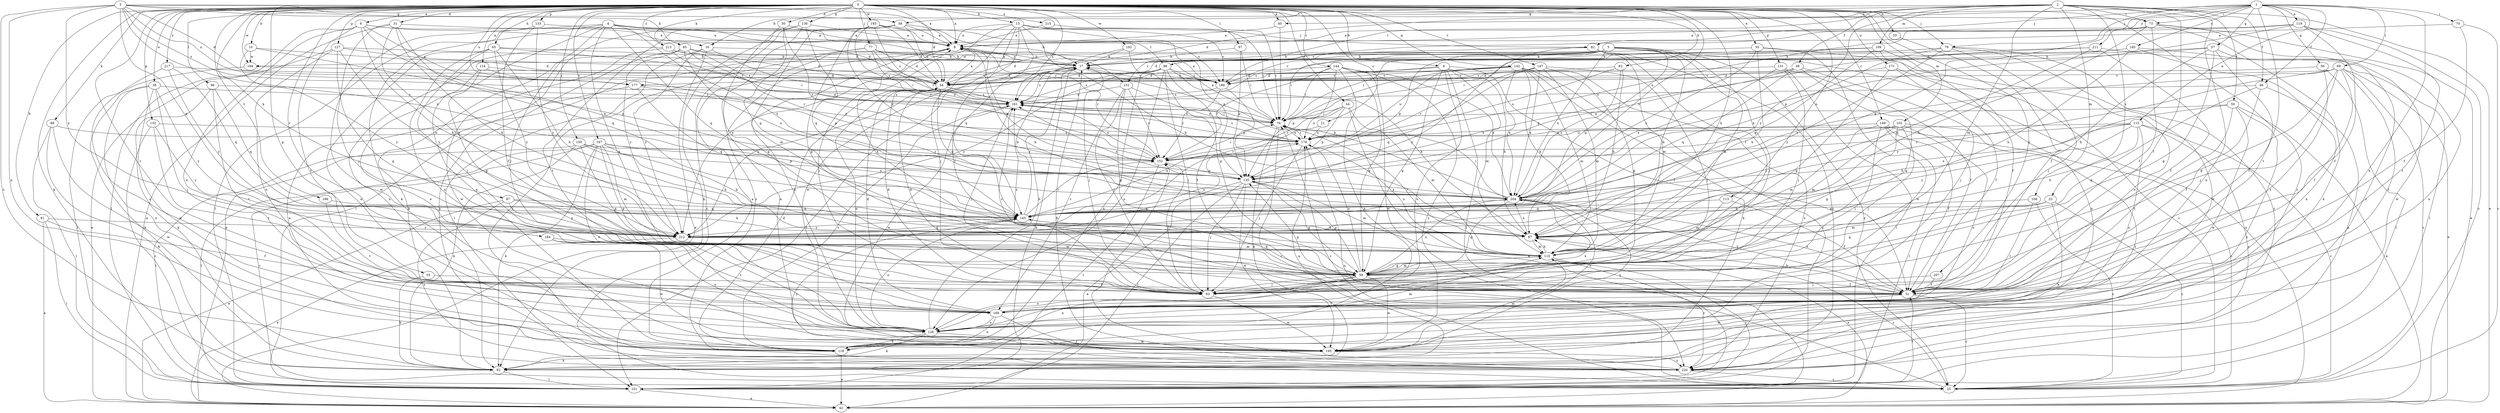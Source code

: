 strict digraph  {
0;
1;
2;
3;
4;
5;
6;
8;
9;
10;
15;
16;
17;
21;
23;
25;
30;
31;
33;
34;
35;
38;
40;
42;
44;
46;
49;
50;
51;
55;
56;
57;
58;
59;
61;
62;
65;
67;
69;
70;
73;
76;
77;
79;
82;
83;
85;
87;
88;
92;
96;
97;
98;
101;
102;
108;
109;
110;
113;
114;
115;
118;
119;
126;
127;
131;
132;
133;
135;
136;
142;
143;
144;
147;
149;
150;
151;
152;
161;
166;
167;
169;
171;
177;
178;
184;
185;
186;
192;
193;
194;
195;
204;
207;
211;
212;
213;
215;
217;
220;
0 -> 6  [label=a];
0 -> 8  [label=a];
0 -> 9  [label=b];
0 -> 10  [label=b];
0 -> 15  [label=b];
0 -> 21  [label=c];
0 -> 30  [label=d];
0 -> 31  [label=d];
0 -> 33  [label=d];
0 -> 34  [label=d];
0 -> 35  [label=e];
0 -> 38  [label=e];
0 -> 40  [label=e];
0 -> 44  [label=f];
0 -> 55  [label=g];
0 -> 61  [label=h];
0 -> 62  [label=h];
0 -> 65  [label=h];
0 -> 67  [label=h];
0 -> 77  [label=j];
0 -> 79  [label=j];
0 -> 85  [label=k];
0 -> 87  [label=k];
0 -> 88  [label=k];
0 -> 92  [label=k];
0 -> 96  [label=l];
0 -> 97  [label=l];
0 -> 102  [label=m];
0 -> 113  [label=n];
0 -> 114  [label=n];
0 -> 127  [label=p];
0 -> 131  [label=p];
0 -> 132  [label=p];
0 -> 133  [label=p];
0 -> 136  [label=q];
0 -> 142  [label=q];
0 -> 144  [label=r];
0 -> 147  [label=r];
0 -> 149  [label=r];
0 -> 150  [label=r];
0 -> 161  [label=s];
0 -> 166  [label=t];
0 -> 167  [label=t];
0 -> 169  [label=t];
0 -> 171  [label=u];
0 -> 177  [label=u];
0 -> 184  [label=v];
0 -> 192  [label=w];
0 -> 193  [label=w];
0 -> 194  [label=w];
0 -> 204  [label=x];
0 -> 207  [label=y];
0 -> 213  [label=z];
0 -> 215  [label=z];
0 -> 217  [label=z];
0 -> 220  [label=z];
1 -> 34  [label=d];
1 -> 46  [label=f];
1 -> 56  [label=g];
1 -> 57  [label=g];
1 -> 69  [label=i];
1 -> 70  [label=i];
1 -> 73  [label=i];
1 -> 79  [label=j];
1 -> 82  [label=j];
1 -> 115  [label=n];
1 -> 119  [label=o];
1 -> 126  [label=o];
1 -> 143  [label=q];
1 -> 169  [label=t];
1 -> 185  [label=v];
1 -> 211  [label=y];
2 -> 16  [label=b];
2 -> 23  [label=c];
2 -> 40  [label=e];
2 -> 42  [label=e];
2 -> 46  [label=f];
2 -> 49  [label=f];
2 -> 50  [label=f];
2 -> 51  [label=f];
2 -> 58  [label=g];
2 -> 73  [label=i];
2 -> 98  [label=l];
2 -> 108  [label=m];
2 -> 109  [label=m];
2 -> 110  [label=m];
2 -> 118  [label=n];
2 -> 212  [label=y];
3 -> 8  [label=a];
3 -> 16  [label=b];
3 -> 34  [label=d];
3 -> 58  [label=g];
3 -> 73  [label=i];
3 -> 118  [label=n];
3 -> 143  [label=q];
3 -> 161  [label=s];
3 -> 177  [label=u];
3 -> 204  [label=x];
3 -> 212  [label=y];
3 -> 220  [label=z];
4 -> 59  [label=g];
4 -> 82  [label=j];
4 -> 83  [label=j];
4 -> 92  [label=k];
4 -> 98  [label=l];
4 -> 101  [label=l];
4 -> 118  [label=n];
4 -> 143  [label=q];
4 -> 151  [label=r];
4 -> 204  [label=x];
5 -> 25  [label=c];
5 -> 34  [label=d];
5 -> 42  [label=e];
5 -> 67  [label=h];
5 -> 76  [label=i];
5 -> 83  [label=j];
5 -> 110  [label=m];
5 -> 135  [label=p];
5 -> 143  [label=q];
5 -> 151  [label=r];
5 -> 186  [label=v];
5 -> 194  [label=w];
5 -> 204  [label=x];
6 -> 8  [label=a];
6 -> 34  [label=d];
6 -> 67  [label=h];
6 -> 101  [label=l];
6 -> 126  [label=o];
6 -> 169  [label=t];
6 -> 177  [label=u];
6 -> 204  [label=x];
8 -> 17  [label=b];
8 -> 67  [label=h];
8 -> 83  [label=j];
8 -> 126  [label=o];
8 -> 152  [label=r];
9 -> 51  [label=f];
9 -> 59  [label=g];
9 -> 67  [label=h];
9 -> 101  [label=l];
9 -> 110  [label=m];
9 -> 126  [label=o];
9 -> 177  [label=u];
9 -> 186  [label=v];
10 -> 34  [label=d];
10 -> 135  [label=p];
10 -> 194  [label=w];
10 -> 212  [label=y];
15 -> 8  [label=a];
15 -> 51  [label=f];
15 -> 67  [label=h];
15 -> 76  [label=i];
15 -> 83  [label=j];
15 -> 135  [label=p];
15 -> 143  [label=q];
15 -> 186  [label=v];
15 -> 195  [label=w];
15 -> 212  [label=y];
16 -> 17  [label=b];
16 -> 42  [label=e];
16 -> 101  [label=l];
16 -> 178  [label=u];
16 -> 212  [label=y];
17 -> 34  [label=d];
17 -> 83  [label=j];
17 -> 101  [label=l];
17 -> 161  [label=s];
17 -> 186  [label=v];
17 -> 212  [label=y];
21 -> 143  [label=q];
21 -> 178  [label=u];
23 -> 25  [label=c];
23 -> 59  [label=g];
23 -> 92  [label=k];
23 -> 110  [label=m];
23 -> 143  [label=q];
25 -> 17  [label=b];
25 -> 76  [label=i];
25 -> 178  [label=u];
30 -> 8  [label=a];
30 -> 59  [label=g];
30 -> 143  [label=q];
30 -> 152  [label=r];
31 -> 8  [label=a];
31 -> 42  [label=e];
31 -> 67  [label=h];
31 -> 83  [label=j];
31 -> 143  [label=q];
31 -> 212  [label=y];
33 -> 51  [label=f];
34 -> 8  [label=a];
34 -> 126  [label=o];
34 -> 143  [label=q];
34 -> 161  [label=s];
35 -> 17  [label=b];
35 -> 25  [label=c];
35 -> 67  [label=h];
35 -> 195  [label=w];
35 -> 204  [label=x];
38 -> 83  [label=j];
38 -> 92  [label=k];
38 -> 118  [label=n];
38 -> 161  [label=s];
38 -> 195  [label=w];
38 -> 212  [label=y];
40 -> 8  [label=a];
40 -> 76  [label=i];
44 -> 42  [label=e];
44 -> 76  [label=i];
44 -> 110  [label=m];
44 -> 135  [label=p];
44 -> 152  [label=r];
44 -> 178  [label=u];
46 -> 51  [label=f];
46 -> 59  [label=g];
46 -> 161  [label=s];
46 -> 220  [label=z];
49 -> 34  [label=d];
49 -> 59  [label=g];
49 -> 83  [label=j];
49 -> 135  [label=p];
49 -> 143  [label=q];
50 -> 42  [label=e];
50 -> 67  [label=h];
50 -> 76  [label=i];
50 -> 92  [label=k];
50 -> 169  [label=t];
50 -> 195  [label=w];
51 -> 25  [label=c];
51 -> 34  [label=d];
51 -> 67  [label=h];
51 -> 135  [label=p];
51 -> 169  [label=t];
51 -> 195  [label=w];
51 -> 204  [label=x];
55 -> 51  [label=f];
55 -> 92  [label=k];
56 -> 34  [label=d];
56 -> 101  [label=l];
56 -> 169  [label=t];
57 -> 17  [label=b];
57 -> 51  [label=f];
57 -> 59  [label=g];
57 -> 67  [label=h];
57 -> 118  [label=n];
57 -> 161  [label=s];
58 -> 8  [label=a];
58 -> 17  [label=b];
58 -> 34  [label=d];
58 -> 59  [label=g];
58 -> 110  [label=m];
58 -> 152  [label=r];
59 -> 51  [label=f];
59 -> 83  [label=j];
59 -> 110  [label=m];
59 -> 118  [label=n];
59 -> 126  [label=o];
59 -> 135  [label=p];
59 -> 143  [label=q];
59 -> 161  [label=s];
59 -> 178  [label=u];
59 -> 195  [label=w];
59 -> 204  [label=x];
61 -> 42  [label=e];
61 -> 51  [label=f];
61 -> 101  [label=l];
61 -> 212  [label=y];
62 -> 67  [label=h];
62 -> 178  [label=u];
62 -> 186  [label=v];
62 -> 204  [label=x];
65 -> 17  [label=b];
65 -> 67  [label=h];
65 -> 76  [label=i];
65 -> 83  [label=j];
65 -> 118  [label=n];
65 -> 126  [label=o];
65 -> 212  [label=y];
67 -> 42  [label=e];
67 -> 110  [label=m];
67 -> 204  [label=x];
69 -> 25  [label=c];
69 -> 42  [label=e];
69 -> 51  [label=f];
69 -> 59  [label=g];
69 -> 83  [label=j];
69 -> 169  [label=t];
69 -> 186  [label=v];
69 -> 204  [label=x];
69 -> 212  [label=y];
70 -> 8  [label=a];
70 -> 25  [label=c];
70 -> 51  [label=f];
73 -> 8  [label=a];
73 -> 42  [label=e];
73 -> 51  [label=f];
73 -> 67  [label=h];
73 -> 92  [label=k];
73 -> 186  [label=v];
73 -> 220  [label=z];
76 -> 8  [label=a];
76 -> 25  [label=c];
76 -> 92  [label=k];
76 -> 161  [label=s];
76 -> 178  [label=u];
77 -> 17  [label=b];
77 -> 34  [label=d];
77 -> 42  [label=e];
77 -> 76  [label=i];
77 -> 161  [label=s];
77 -> 220  [label=z];
79 -> 17  [label=b];
79 -> 34  [label=d];
79 -> 83  [label=j];
79 -> 195  [label=w];
79 -> 204  [label=x];
79 -> 212  [label=y];
79 -> 220  [label=z];
82 -> 17  [label=b];
82 -> 83  [label=j];
82 -> 110  [label=m];
82 -> 212  [label=y];
82 -> 220  [label=z];
83 -> 34  [label=d];
83 -> 152  [label=r];
83 -> 161  [label=s];
83 -> 195  [label=w];
85 -> 17  [label=b];
85 -> 76  [label=i];
85 -> 92  [label=k];
85 -> 152  [label=r];
85 -> 204  [label=x];
85 -> 212  [label=y];
85 -> 220  [label=z];
87 -> 42  [label=e];
87 -> 67  [label=h];
87 -> 143  [label=q];
87 -> 212  [label=y];
87 -> 220  [label=z];
88 -> 92  [label=k];
88 -> 101  [label=l];
88 -> 178  [label=u];
88 -> 195  [label=w];
92 -> 101  [label=l];
92 -> 178  [label=u];
96 -> 92  [label=k];
96 -> 143  [label=q];
96 -> 161  [label=s];
96 -> 169  [label=t];
97 -> 17  [label=b];
97 -> 76  [label=i];
97 -> 135  [label=p];
98 -> 34  [label=d];
98 -> 51  [label=f];
98 -> 67  [label=h];
98 -> 83  [label=j];
98 -> 118  [label=n];
98 -> 126  [label=o];
98 -> 161  [label=s];
98 -> 186  [label=v];
98 -> 212  [label=y];
101 -> 42  [label=e];
101 -> 51  [label=f];
102 -> 59  [label=g];
102 -> 83  [label=j];
102 -> 110  [label=m];
102 -> 126  [label=o];
102 -> 152  [label=r];
102 -> 178  [label=u];
102 -> 220  [label=z];
108 -> 25  [label=c];
108 -> 143  [label=q];
108 -> 169  [label=t];
109 -> 17  [label=b];
109 -> 51  [label=f];
109 -> 76  [label=i];
109 -> 126  [label=o];
109 -> 143  [label=q];
110 -> 8  [label=a];
110 -> 25  [label=c];
110 -> 59  [label=g];
110 -> 67  [label=h];
110 -> 76  [label=i];
110 -> 101  [label=l];
110 -> 178  [label=u];
110 -> 220  [label=z];
113 -> 51  [label=f];
113 -> 110  [label=m];
113 -> 143  [label=q];
114 -> 34  [label=d];
114 -> 59  [label=g];
114 -> 126  [label=o];
114 -> 135  [label=p];
115 -> 25  [label=c];
115 -> 67  [label=h];
115 -> 126  [label=o];
115 -> 152  [label=r];
115 -> 178  [label=u];
115 -> 204  [label=x];
115 -> 212  [label=y];
115 -> 220  [label=z];
118 -> 8  [label=a];
118 -> 34  [label=d];
118 -> 42  [label=e];
118 -> 161  [label=s];
119 -> 8  [label=a];
119 -> 25  [label=c];
119 -> 51  [label=f];
119 -> 135  [label=p];
119 -> 169  [label=t];
119 -> 178  [label=u];
126 -> 17  [label=b];
126 -> 92  [label=k];
126 -> 110  [label=m];
126 -> 118  [label=n];
126 -> 195  [label=w];
127 -> 17  [label=b];
127 -> 34  [label=d];
127 -> 42  [label=e];
127 -> 59  [label=g];
127 -> 126  [label=o];
127 -> 212  [label=y];
131 -> 34  [label=d];
131 -> 51  [label=f];
131 -> 83  [label=j];
131 -> 101  [label=l];
131 -> 204  [label=x];
132 -> 25  [label=c];
132 -> 169  [label=t];
132 -> 178  [label=u];
132 -> 212  [label=y];
133 -> 8  [label=a];
133 -> 51  [label=f];
133 -> 195  [label=w];
133 -> 212  [label=y];
135 -> 8  [label=a];
135 -> 42  [label=e];
135 -> 59  [label=g];
135 -> 83  [label=j];
135 -> 101  [label=l];
135 -> 110  [label=m];
135 -> 195  [label=w];
135 -> 204  [label=x];
136 -> 8  [label=a];
136 -> 25  [label=c];
136 -> 92  [label=k];
136 -> 143  [label=q];
136 -> 220  [label=z];
142 -> 34  [label=d];
142 -> 67  [label=h];
142 -> 76  [label=i];
142 -> 92  [label=k];
142 -> 101  [label=l];
142 -> 110  [label=m];
142 -> 178  [label=u];
142 -> 186  [label=v];
142 -> 204  [label=x];
142 -> 220  [label=z];
143 -> 17  [label=b];
143 -> 67  [label=h];
143 -> 126  [label=o];
143 -> 152  [label=r];
143 -> 212  [label=y];
143 -> 220  [label=z];
144 -> 34  [label=d];
144 -> 59  [label=g];
144 -> 76  [label=i];
144 -> 118  [label=n];
144 -> 135  [label=p];
144 -> 152  [label=r];
144 -> 195  [label=w];
144 -> 204  [label=x];
144 -> 220  [label=z];
147 -> 59  [label=g];
147 -> 83  [label=j];
147 -> 110  [label=m];
147 -> 143  [label=q];
147 -> 152  [label=r];
147 -> 186  [label=v];
147 -> 204  [label=x];
149 -> 25  [label=c];
149 -> 51  [label=f];
149 -> 83  [label=j];
149 -> 101  [label=l];
149 -> 110  [label=m];
149 -> 178  [label=u];
150 -> 59  [label=g];
150 -> 67  [label=h];
150 -> 92  [label=k];
150 -> 101  [label=l];
150 -> 135  [label=p];
150 -> 152  [label=r];
151 -> 59  [label=g];
151 -> 83  [label=j];
151 -> 152  [label=r];
151 -> 161  [label=s];
151 -> 169  [label=t];
151 -> 178  [label=u];
152 -> 76  [label=i];
152 -> 101  [label=l];
152 -> 135  [label=p];
152 -> 161  [label=s];
161 -> 76  [label=i];
161 -> 83  [label=j];
161 -> 195  [label=w];
166 -> 143  [label=q];
166 -> 169  [label=t];
167 -> 25  [label=c];
167 -> 59  [label=g];
167 -> 67  [label=h];
167 -> 92  [label=k];
167 -> 101  [label=l];
167 -> 110  [label=m];
167 -> 126  [label=o];
167 -> 152  [label=r];
167 -> 204  [label=x];
169 -> 34  [label=d];
169 -> 118  [label=n];
169 -> 126  [label=o];
169 -> 204  [label=x];
169 -> 220  [label=z];
171 -> 51  [label=f];
171 -> 59  [label=g];
171 -> 118  [label=n];
171 -> 186  [label=v];
177 -> 118  [label=n];
177 -> 143  [label=q];
177 -> 161  [label=s];
177 -> 178  [label=u];
178 -> 76  [label=i];
178 -> 83  [label=j];
178 -> 152  [label=r];
178 -> 161  [label=s];
184 -> 110  [label=m];
184 -> 126  [label=o];
184 -> 169  [label=t];
184 -> 195  [label=w];
185 -> 17  [label=b];
185 -> 67  [label=h];
185 -> 118  [label=n];
185 -> 135  [label=p];
185 -> 195  [label=w];
186 -> 8  [label=a];
186 -> 17  [label=b];
186 -> 135  [label=p];
186 -> 152  [label=r];
186 -> 161  [label=s];
192 -> 17  [label=b];
192 -> 59  [label=g];
192 -> 161  [label=s];
193 -> 8  [label=a];
193 -> 34  [label=d];
193 -> 101  [label=l];
193 -> 135  [label=p];
193 -> 161  [label=s];
193 -> 169  [label=t];
193 -> 186  [label=v];
194 -> 101  [label=l];
194 -> 186  [label=v];
195 -> 8  [label=a];
195 -> 92  [label=k];
195 -> 110  [label=m];
195 -> 204  [label=x];
195 -> 220  [label=z];
204 -> 17  [label=b];
204 -> 51  [label=f];
204 -> 59  [label=g];
204 -> 76  [label=i];
204 -> 126  [label=o];
204 -> 143  [label=q];
204 -> 161  [label=s];
207 -> 51  [label=f];
207 -> 83  [label=j];
211 -> 17  [label=b];
211 -> 51  [label=f];
211 -> 76  [label=i];
211 -> 101  [label=l];
211 -> 143  [label=q];
212 -> 42  [label=e];
212 -> 110  [label=m];
212 -> 143  [label=q];
212 -> 178  [label=u];
213 -> 17  [label=b];
213 -> 118  [label=n];
213 -> 161  [label=s];
213 -> 178  [label=u];
213 -> 195  [label=w];
215 -> 8  [label=a];
215 -> 76  [label=i];
217 -> 126  [label=o];
217 -> 143  [label=q];
217 -> 186  [label=v];
217 -> 212  [label=y];
220 -> 17  [label=b];
220 -> 25  [label=c];
220 -> 152  [label=r];
}

